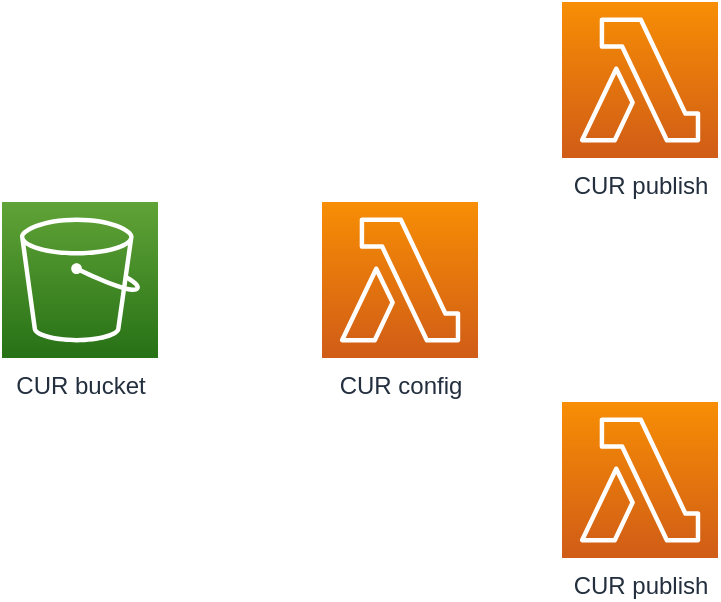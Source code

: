 <mxfile version="12.5.3" type="device" pages="2"><diagram id="epZnQmZPYoAVfmtVQjuF" name="Page-1"><mxGraphModel dx="1088" dy="688" grid="1" gridSize="10" guides="1" tooltips="1" connect="1" arrows="1" fold="1" page="1" pageScale="1" pageWidth="850" pageHeight="1100" math="0" shadow="0"><root><mxCell id="0"/><mxCell id="1" parent="0"/><mxCell id="xdKF_owDdK1JXpcM1Uam-1" value="CUR config" style="outlineConnect=0;fontColor=#232F3E;gradientColor=#F78E04;gradientDirection=north;fillColor=#D05C17;strokeColor=#ffffff;dashed=0;verticalLabelPosition=bottom;verticalAlign=top;align=center;html=1;fontSize=12;fontStyle=0;aspect=fixed;shape=mxgraph.aws4.resourceIcon;resIcon=mxgraph.aws4.lambda;" vertex="1" parent="1"><mxGeometry x="200" y="200" width="78" height="78" as="geometry"/></mxCell><mxCell id="xdKF_owDdK1JXpcM1Uam-2" value="CUR bucket" style="outlineConnect=0;fontColor=#232F3E;gradientColor=#60A337;gradientDirection=north;fillColor=#277116;strokeColor=#ffffff;dashed=0;verticalLabelPosition=bottom;verticalAlign=top;align=center;html=1;fontSize=12;fontStyle=0;aspect=fixed;shape=mxgraph.aws4.resourceIcon;resIcon=mxgraph.aws4.s3;" vertex="1" parent="1"><mxGeometry x="40" y="200" width="78" height="78" as="geometry"/></mxCell><mxCell id="xdKF_owDdK1JXpcM1Uam-3" value="CUR publish" style="outlineConnect=0;fontColor=#232F3E;gradientColor=#F78E04;gradientDirection=north;fillColor=#D05C17;strokeColor=#ffffff;dashed=0;verticalLabelPosition=bottom;verticalAlign=top;align=center;html=1;fontSize=12;fontStyle=0;aspect=fixed;shape=mxgraph.aws4.resourceIcon;resIcon=mxgraph.aws4.lambda;" vertex="1" parent="1"><mxGeometry x="320" y="100" width="78" height="78" as="geometry"/></mxCell><mxCell id="xdKF_owDdK1JXpcM1Uam-4" value="CUR publish" style="outlineConnect=0;fontColor=#232F3E;gradientColor=#F78E04;gradientDirection=north;fillColor=#D05C17;strokeColor=#ffffff;dashed=0;verticalLabelPosition=bottom;verticalAlign=top;align=center;html=1;fontSize=12;fontStyle=0;aspect=fixed;shape=mxgraph.aws4.resourceIcon;resIcon=mxgraph.aws4.lambda;" vertex="1" parent="1"><mxGeometry x="320" y="300" width="78" height="78" as="geometry"/></mxCell></root></mxGraphModel></diagram><diagram id="i6y2xBtnDHtPjuW98pEo" name="Page-2"><mxGraphModel dx="1497" dy="986" grid="0" gridSize="10" guides="1" tooltips="1" connect="1" arrows="1" fold="1" page="0" pageScale="1" pageWidth="850" pageHeight="1100" math="0" shadow="0"><root><mxCell id="szISFHzeN33bW3c-UeNn-0"/><mxCell id="szISFHzeN33bW3c-UeNn-1" parent="szISFHzeN33bW3c-UeNn-0"/><mxCell id="szISFHzeN33bW3c-UeNn-7" value="Cost and Usage&lt;br&gt;Data" style="outlineConnect=0;fontColor=#232F3E;gradientColor=#60A337;gradientDirection=north;fillColor=#277116;strokeColor=#ffffff;dashed=0;verticalLabelPosition=bottom;verticalAlign=top;align=center;html=1;fontSize=12;fontStyle=0;aspect=fixed;shape=mxgraph.aws4.resourceIcon;resIcon=mxgraph.aws4.cost_and_usage_report;" vertex="1" parent="szISFHzeN33bW3c-UeNn-1"><mxGeometry x="80" y="200" width="78" height="78" as="geometry"/></mxCell><mxCell id="szISFHzeN33bW3c-UeNn-8" value="S3 Data" style="outlineConnect=0;fontColor=#232F3E;gradientColor=#60A337;gradientDirection=north;fillColor=#277116;strokeColor=#ffffff;dashed=0;verticalLabelPosition=bottom;verticalAlign=top;align=center;html=1;fontSize=12;fontStyle=0;aspect=fixed;shape=mxgraph.aws4.resourceIcon;resIcon=mxgraph.aws4.s3;" vertex="1" parent="szISFHzeN33bW3c-UeNn-1"><mxGeometry x="220" y="200" width="78" height="78" as="geometry"/></mxCell><mxCell id="szISFHzeN33bW3c-UeNn-9" value="" style="endArrow=classic;html=1;exitX=1.026;exitY=0.513;exitDx=0;exitDy=0;exitPerimeter=0;" edge="1" parent="szISFHzeN33bW3c-UeNn-1" source="szISFHzeN33bW3c-UeNn-7" target="szISFHzeN33bW3c-UeNn-8"><mxGeometry width="50" height="50" relative="1" as="geometry"><mxPoint x="220" y="430" as="sourcePoint"/><mxPoint x="270" y="380" as="targetPoint"/></mxGeometry></mxCell><mxCell id="szISFHzeN33bW3c-UeNn-10" value="Payer Account" style="fillColor=none;strokeColor=#000000;dashed=0;verticalAlign=top;fontStyle=0;fontColor=#232F3D;" vertex="1" parent="szISFHzeN33bW3c-UeNn-1"><mxGeometry x="60" y="100" width="510" height="350" as="geometry"/></mxCell><mxCell id="szISFHzeN33bW3c-UeNn-11" value="IAM Cross&lt;br&gt;Account Role" style="outlineConnect=0;fontColor=#232F3E;gradientColor=#F54749;gradientDirection=north;fillColor=#C7131F;strokeColor=#ffffff;dashed=0;verticalLabelPosition=bottom;verticalAlign=top;align=center;html=1;fontSize=12;fontStyle=0;aspect=fixed;shape=mxgraph.aws4.resourceIcon;resIcon=mxgraph.aws4.identity_and_access_management;" vertex="1" parent="szISFHzeN33bW3c-UeNn-1"><mxGeometry x="640" y="2" width="78" height="78" as="geometry"/></mxCell><mxCell id="szISFHzeN33bW3c-UeNn-12" value="S3 Bucket" style="outlineConnect=0;fontColor=#232F3E;gradientColor=#60A337;gradientDirection=north;fillColor=#277116;strokeColor=#ffffff;dashed=0;verticalLabelPosition=bottom;verticalAlign=top;align=center;html=1;fontSize=12;fontStyle=0;aspect=fixed;shape=mxgraph.aws4.resourceIcon;resIcon=mxgraph.aws4.s3;" vertex="1" parent="szISFHzeN33bW3c-UeNn-1"><mxGeometry x="640" y="120" width="78" height="78" as="geometry"/></mxCell><mxCell id="szISFHzeN33bW3c-UeNn-13" value="CUR Config&lt;br&gt;Lambda" style="outlineConnect=0;fontColor=#232F3E;gradientColor=#F78E04;gradientDirection=north;fillColor=#D05C17;strokeColor=#ffffff;dashed=0;verticalLabelPosition=bottom;verticalAlign=top;align=center;html=1;fontSize=12;fontStyle=0;aspect=fixed;shape=mxgraph.aws4.resourceIcon;resIcon=mxgraph.aws4.lambda;" vertex="1" parent="szISFHzeN33bW3c-UeNn-1"><mxGeometry x="360" y="200" width="78" height="78" as="geometry"/></mxCell><mxCell id="szISFHzeN33bW3c-UeNn-14" value="CUR Publish&lt;br&gt;Lambda" style="outlineConnect=0;fontColor=#232F3E;gradientColor=#F78E04;gradientDirection=north;fillColor=#D05C17;strokeColor=#ffffff;dashed=0;verticalLabelPosition=bottom;verticalAlign=top;align=center;html=1;fontSize=12;fontStyle=0;aspect=fixed;shape=mxgraph.aws4.resourceIcon;resIcon=mxgraph.aws4.lambda;" vertex="1" parent="szISFHzeN33bW3c-UeNn-1"><mxGeometry x="480" y="120" width="78" height="78" as="geometry"/></mxCell><mxCell id="szISFHzeN33bW3c-UeNn-15" value="" style="endArrow=classic;html=1;" edge="1" parent="szISFHzeN33bW3c-UeNn-1" target="szISFHzeN33bW3c-UeNn-13"><mxGeometry width="50" height="50" relative="1" as="geometry"><mxPoint x="300" y="240" as="sourcePoint"/><mxPoint x="430" y="340" as="targetPoint"/></mxGeometry></mxCell><mxCell id="szISFHzeN33bW3c-UeNn-16" value="S3 Config" style="outlineConnect=0;fontColor=#232F3E;gradientColor=#60A337;gradientDirection=north;fillColor=#277116;strokeColor=#ffffff;dashed=0;verticalLabelPosition=bottom;verticalAlign=top;align=center;html=1;fontSize=12;fontStyle=0;aspect=fixed;shape=mxgraph.aws4.resourceIcon;resIcon=mxgraph.aws4.s3;" vertex="1" parent="szISFHzeN33bW3c-UeNn-1"><mxGeometry x="220" y="330" width="78" height="78" as="geometry"/></mxCell><mxCell id="szISFHzeN33bW3c-UeNn-17" value="CUR Publish&lt;br&gt;Lambda" style="outlineConnect=0;fontColor=#232F3E;gradientColor=#F78E04;gradientDirection=north;fillColor=#D05C17;strokeColor=#ffffff;dashed=0;verticalLabelPosition=bottom;verticalAlign=top;align=center;html=1;fontSize=12;fontStyle=0;aspect=fixed;shape=mxgraph.aws4.resourceIcon;resIcon=mxgraph.aws4.lambda;" vertex="1" parent="szISFHzeN33bW3c-UeNn-1"><mxGeometry x="480" y="278" width="78" height="78" as="geometry"/></mxCell><mxCell id="szISFHzeN33bW3c-UeNn-18" value="" style="endArrow=classic;html=1;" edge="1" parent="szISFHzeN33bW3c-UeNn-1" source="szISFHzeN33bW3c-UeNn-16"><mxGeometry width="50" height="50" relative="1" as="geometry"><mxPoint x="390" y="470" as="sourcePoint"/><mxPoint x="400" y="310" as="targetPoint"/><Array as="points"><mxPoint x="400" y="369"/></Array></mxGeometry></mxCell><mxCell id="szISFHzeN33bW3c-UeNn-19" value="&lt;font style=&quot;font-size: 15px&quot;&gt;1&lt;/font&gt;" style="ellipse;whiteSpace=wrap;html=1;aspect=fixed;fillColor=#dae8fc;strokeColor=#6c8ebf;" vertex="1" parent="szISFHzeN33bW3c-UeNn-1"><mxGeometry x="170" y="210" width="30" height="30" as="geometry"/></mxCell><mxCell id="szISFHzeN33bW3c-UeNn-21" value="&lt;font style=&quot;font-size: 15px&quot;&gt;2&lt;/font&gt;" style="ellipse;whiteSpace=wrap;html=1;aspect=fixed;fillColor=#dae8fc;strokeColor=#6c8ebf;" vertex="1" parent="szISFHzeN33bW3c-UeNn-1"><mxGeometry x="310" y="210" width="30" height="30" as="geometry"/></mxCell><mxCell id="szISFHzeN33bW3c-UeNn-22" value="&lt;font style=&quot;font-size: 15px&quot;&gt;3&lt;/font&gt;" style="ellipse;whiteSpace=wrap;html=1;aspect=fixed;fillColor=#dae8fc;strokeColor=#6c8ebf;" vertex="1" parent="szISFHzeN33bW3c-UeNn-1"><mxGeometry x="320" y="340" width="30" height="30" as="geometry"/></mxCell><mxCell id="szISFHzeN33bW3c-UeNn-23" value="" style="endArrow=classic;html=1;" edge="1" parent="szISFHzeN33bW3c-UeNn-1" target="szISFHzeN33bW3c-UeNn-14"><mxGeometry width="50" height="50" relative="1" as="geometry"><mxPoint x="440" y="239" as="sourcePoint"/><mxPoint x="450" y="120" as="targetPoint"/><Array as="points"><mxPoint x="460" y="239"/><mxPoint x="460" y="159"/></Array></mxGeometry></mxCell><mxCell id="szISFHzeN33bW3c-UeNn-24" value="" style="endArrow=classic;html=1;" edge="1" parent="szISFHzeN33bW3c-UeNn-1"><mxGeometry width="50" height="50" relative="1" as="geometry"><mxPoint x="440" y="240" as="sourcePoint"/><mxPoint x="480" y="320" as="targetPoint"/><Array as="points"><mxPoint x="460" y="240"/><mxPoint x="460" y="320"/></Array></mxGeometry></mxCell><mxCell id="szISFHzeN33bW3c-UeNn-25" value="&lt;font style=&quot;font-size: 15px&quot;&gt;4&lt;/font&gt;" style="ellipse;whiteSpace=wrap;html=1;aspect=fixed;fillColor=#dae8fc;strokeColor=#6c8ebf;" vertex="1" parent="szISFHzeN33bW3c-UeNn-1"><mxGeometry x="470" y="240" width="30" height="30" as="geometry"/></mxCell><mxCell id="szISFHzeN33bW3c-UeNn-26" value="Linked Account 1" style="fillColor=none;strokeColor=#000000;dashed=0;verticalAlign=top;fontStyle=0;fontColor=#232F3D;" vertex="1" parent="szISFHzeN33bW3c-UeNn-1"><mxGeometry x="620" y="-20" width="120" height="250" as="geometry"/></mxCell><mxCell id="szISFHzeN33bW3c-UeNn-27" value="" style="endArrow=classic;html=1;" edge="1" parent="szISFHzeN33bW3c-UeNn-1"><mxGeometry width="50" height="50" relative="1" as="geometry"><mxPoint x="560" y="160" as="sourcePoint"/><mxPoint x="640" y="160" as="targetPoint"/></mxGeometry></mxCell><mxCell id="szISFHzeN33bW3c-UeNn-28" value="" style="endArrow=classic;html=1;entryX=0.504;entryY=-0.047;entryDx=0;entryDy=0;entryPerimeter=0;" edge="1" parent="szISFHzeN33bW3c-UeNn-1" source="szISFHzeN33bW3c-UeNn-11" target="szISFHzeN33bW3c-UeNn-14"><mxGeometry width="50" height="50" relative="1" as="geometry"><mxPoint x="799" y="116" as="sourcePoint"/><mxPoint x="820" y="50" as="targetPoint"/><Array as="points"><mxPoint x="519" y="41"/></Array></mxGeometry></mxCell><mxCell id="szISFHzeN33bW3c-UeNn-30" value="&lt;font style=&quot;font-size: 15px&quot;&gt;5&lt;/font&gt;" style="ellipse;whiteSpace=wrap;html=1;aspect=fixed;fillColor=#dae8fc;strokeColor=#6c8ebf;" vertex="1" parent="szISFHzeN33bW3c-UeNn-1"><mxGeometry x="528" y="50" width="30" height="30" as="geometry"/></mxCell><mxCell id="szISFHzeN33bW3c-UeNn-31" value="&lt;font style=&quot;font-size: 15px&quot;&gt;6&lt;/font&gt;" style="ellipse;whiteSpace=wrap;html=1;aspect=fixed;fillColor=#dae8fc;strokeColor=#6c8ebf;" vertex="1" parent="szISFHzeN33bW3c-UeNn-1"><mxGeometry x="580" y="130" width="30" height="30" as="geometry"/></mxCell><mxCell id="szISFHzeN33bW3c-UeNn-32" value="IAM Cross&lt;br&gt;Account Role" style="outlineConnect=0;fontColor=#232F3E;gradientColor=#F54749;gradientDirection=north;fillColor=#C7131F;strokeColor=#ffffff;dashed=0;verticalLabelPosition=bottom;verticalAlign=top;align=center;html=1;fontSize=12;fontStyle=0;aspect=fixed;shape=mxgraph.aws4.resourceIcon;resIcon=mxgraph.aws4.identity_and_access_management;" vertex="1" parent="szISFHzeN33bW3c-UeNn-1"><mxGeometry x="640" y="390" width="78" height="78" as="geometry"/></mxCell><mxCell id="szISFHzeN33bW3c-UeNn-33" value="S3 Bucket" style="outlineConnect=0;fontColor=#232F3E;gradientColor=#60A337;gradientDirection=north;fillColor=#277116;strokeColor=#ffffff;dashed=0;verticalLabelPosition=bottom;verticalAlign=top;align=center;html=1;fontSize=12;fontStyle=0;aspect=fixed;shape=mxgraph.aws4.resourceIcon;resIcon=mxgraph.aws4.s3;" vertex="1" parent="szISFHzeN33bW3c-UeNn-1"><mxGeometry x="640" y="278" width="78" height="78" as="geometry"/></mxCell><mxCell id="szISFHzeN33bW3c-UeNn-34" value="" style="endArrow=classic;html=1;" edge="1" parent="szISFHzeN33bW3c-UeNn-1" source="szISFHzeN33bW3c-UeNn-32"><mxGeometry width="50" height="50" relative="1" as="geometry"><mxPoint x="470" y="520" as="sourcePoint"/><mxPoint x="520" y="390" as="targetPoint"/><Array as="points"><mxPoint x="520" y="429"/></Array></mxGeometry></mxCell><mxCell id="szISFHzeN33bW3c-UeNn-35" value="" style="endArrow=classic;html=1;" edge="1" parent="szISFHzeN33bW3c-UeNn-1" target="szISFHzeN33bW3c-UeNn-33"><mxGeometry width="50" height="50" relative="1" as="geometry"><mxPoint x="560" y="320" as="sourcePoint"/><mxPoint x="530" y="520" as="targetPoint"/></mxGeometry></mxCell><mxCell id="szISFHzeN33bW3c-UeNn-36" value="Linked Account 2" style="fillColor=none;strokeColor=#000000;dashed=0;verticalAlign=top;fontStyle=0;fontColor=#232F3D;" vertex="1" parent="szISFHzeN33bW3c-UeNn-1"><mxGeometry x="620" y="244" width="120" height="260" as="geometry"/></mxCell></root></mxGraphModel></diagram></mxfile>